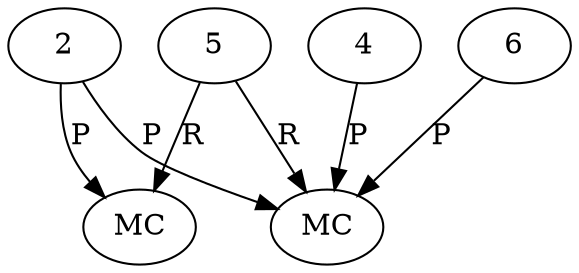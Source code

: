 digraph "AUG" {

  1 [ label="MC" s="debug()" t="Logger" l="172" ];
  2 [ t="Requirement" n="r" ];
  3 [ label="MC" s="debug()" t="Logger" l="186" ];
  4 [ t="String" v="No username/password found for URL '{}'." ];
  5 [ t="Logger" n="HttpBasicAuthURLConnector.logger" ];
  6 [ t="String" v="No username/password found for URL '{}'." ];
  6 -> 1 [ label="P" ];
  4 -> 1 [ label="P" ];
  5 -> 1 [ label="R" ];
  2 -> 1 [ label="P" ];
  2 -> 3 [ label="P" ];
  5 -> 3 [ label="R" ];
}
